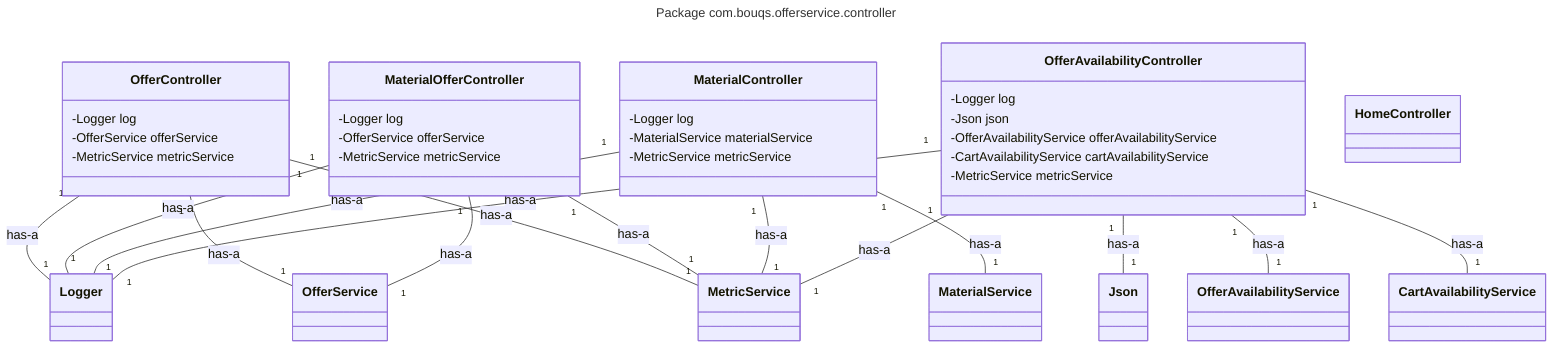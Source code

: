 ---
title: Package com.bouqs.offerservice.controller
---
classDiagram
    class OfferController{
        -Logger log
        -OfferService offerService
        -MetricService metricService
    }

    class MaterialOfferController{
        -Logger log
        -OfferService offerService
        -MetricService metricService
    }

    class MaterialController{
        -Logger log
        -MaterialService materialService
        -MetricService metricService
    }

    class OfferAvailabilityController{
        -Logger log
        -Json json
        -OfferAvailabilityService offerAvailabilityService
        -CartAvailabilityService cartAvailabilityService
        -MetricService metricService
    }

    class HomeController{
    }

    OfferController "1" -- "1" Logger: has-a
    OfferController "1" -- "1" OfferService: has-a
    OfferController "1" -- "1" MetricService: has-a
    MaterialOfferController "1" -- "1" Logger: has-a
    MaterialOfferController "1" -- "1" OfferService: has-a
    MaterialOfferController "1" -- "1" MetricService: has-a
    MaterialController "1" -- "1" Logger: has-a
    MaterialController "1" -- "1" MaterialService: has-a
    MaterialController "1" -- "1" MetricService: has-a
    OfferAvailabilityController "1" -- "1" Logger: has-a
    OfferAvailabilityController "1" -- "1" Json: has-a
    OfferAvailabilityController "1" -- "1" OfferAvailabilityService: has-a
    OfferAvailabilityController "1" -- "1" CartAvailabilityService: has-a
    OfferAvailabilityController "1" -- "1" MetricService: has-a